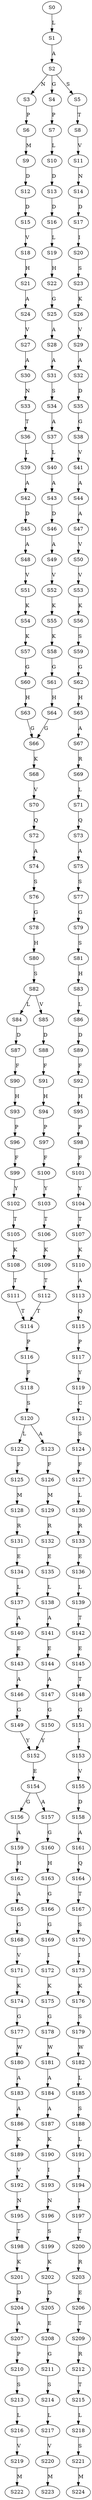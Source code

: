 strict digraph  {
	S0 -> S1 [ label = L ];
	S1 -> S2 [ label = A ];
	S2 -> S3 [ label = N ];
	S2 -> S4 [ label = G ];
	S2 -> S5 [ label = S ];
	S3 -> S6 [ label = P ];
	S4 -> S7 [ label = P ];
	S5 -> S8 [ label = T ];
	S6 -> S9 [ label = M ];
	S7 -> S10 [ label = L ];
	S8 -> S11 [ label = V ];
	S9 -> S12 [ label = D ];
	S10 -> S13 [ label = D ];
	S11 -> S14 [ label = N ];
	S12 -> S15 [ label = D ];
	S13 -> S16 [ label = D ];
	S14 -> S17 [ label = D ];
	S15 -> S18 [ label = V ];
	S16 -> S19 [ label = L ];
	S17 -> S20 [ label = I ];
	S18 -> S21 [ label = H ];
	S19 -> S22 [ label = H ];
	S20 -> S23 [ label = S ];
	S21 -> S24 [ label = A ];
	S22 -> S25 [ label = G ];
	S23 -> S26 [ label = K ];
	S24 -> S27 [ label = V ];
	S25 -> S28 [ label = A ];
	S26 -> S29 [ label = V ];
	S27 -> S30 [ label = A ];
	S28 -> S31 [ label = A ];
	S29 -> S32 [ label = A ];
	S30 -> S33 [ label = N ];
	S31 -> S34 [ label = S ];
	S32 -> S35 [ label = D ];
	S33 -> S36 [ label = T ];
	S34 -> S37 [ label = A ];
	S35 -> S38 [ label = G ];
	S36 -> S39 [ label = L ];
	S37 -> S40 [ label = L ];
	S38 -> S41 [ label = V ];
	S39 -> S42 [ label = A ];
	S40 -> S43 [ label = A ];
	S41 -> S44 [ label = A ];
	S42 -> S45 [ label = D ];
	S43 -> S46 [ label = D ];
	S44 -> S47 [ label = A ];
	S45 -> S48 [ label = A ];
	S46 -> S49 [ label = A ];
	S47 -> S50 [ label = V ];
	S48 -> S51 [ label = V ];
	S49 -> S52 [ label = V ];
	S50 -> S53 [ label = V ];
	S51 -> S54 [ label = K ];
	S52 -> S55 [ label = K ];
	S53 -> S56 [ label = K ];
	S54 -> S57 [ label = K ];
	S55 -> S58 [ label = K ];
	S56 -> S59 [ label = S ];
	S57 -> S60 [ label = G ];
	S58 -> S61 [ label = G ];
	S59 -> S62 [ label = G ];
	S60 -> S63 [ label = H ];
	S61 -> S64 [ label = H ];
	S62 -> S65 [ label = H ];
	S63 -> S66 [ label = G ];
	S64 -> S66 [ label = G ];
	S65 -> S67 [ label = A ];
	S66 -> S68 [ label = K ];
	S67 -> S69 [ label = R ];
	S68 -> S70 [ label = V ];
	S69 -> S71 [ label = L ];
	S70 -> S72 [ label = Q ];
	S71 -> S73 [ label = Q ];
	S72 -> S74 [ label = A ];
	S73 -> S75 [ label = A ];
	S74 -> S76 [ label = S ];
	S75 -> S77 [ label = S ];
	S76 -> S78 [ label = G ];
	S77 -> S79 [ label = G ];
	S78 -> S80 [ label = H ];
	S79 -> S81 [ label = S ];
	S80 -> S82 [ label = S ];
	S81 -> S83 [ label = H ];
	S82 -> S84 [ label = L ];
	S82 -> S85 [ label = V ];
	S83 -> S86 [ label = L ];
	S84 -> S87 [ label = D ];
	S85 -> S88 [ label = D ];
	S86 -> S89 [ label = D ];
	S87 -> S90 [ label = F ];
	S88 -> S91 [ label = F ];
	S89 -> S92 [ label = F ];
	S90 -> S93 [ label = H ];
	S91 -> S94 [ label = H ];
	S92 -> S95 [ label = H ];
	S93 -> S96 [ label = P ];
	S94 -> S97 [ label = P ];
	S95 -> S98 [ label = P ];
	S96 -> S99 [ label = F ];
	S97 -> S100 [ label = F ];
	S98 -> S101 [ label = F ];
	S99 -> S102 [ label = Y ];
	S100 -> S103 [ label = Y ];
	S101 -> S104 [ label = Y ];
	S102 -> S105 [ label = T ];
	S103 -> S106 [ label = T ];
	S104 -> S107 [ label = T ];
	S105 -> S108 [ label = K ];
	S106 -> S109 [ label = K ];
	S107 -> S110 [ label = K ];
	S108 -> S111 [ label = T ];
	S109 -> S112 [ label = T ];
	S110 -> S113 [ label = A ];
	S111 -> S114 [ label = T ];
	S112 -> S114 [ label = T ];
	S113 -> S115 [ label = Q ];
	S114 -> S116 [ label = P ];
	S115 -> S117 [ label = P ];
	S116 -> S118 [ label = F ];
	S117 -> S119 [ label = Y ];
	S118 -> S120 [ label = S ];
	S119 -> S121 [ label = C ];
	S120 -> S122 [ label = L ];
	S120 -> S123 [ label = A ];
	S121 -> S124 [ label = S ];
	S122 -> S125 [ label = F ];
	S123 -> S126 [ label = F ];
	S124 -> S127 [ label = F ];
	S125 -> S128 [ label = M ];
	S126 -> S129 [ label = M ];
	S127 -> S130 [ label = L ];
	S128 -> S131 [ label = R ];
	S129 -> S132 [ label = R ];
	S130 -> S133 [ label = R ];
	S131 -> S134 [ label = E ];
	S132 -> S135 [ label = E ];
	S133 -> S136 [ label = E ];
	S134 -> S137 [ label = L ];
	S135 -> S138 [ label = L ];
	S136 -> S139 [ label = L ];
	S137 -> S140 [ label = A ];
	S138 -> S141 [ label = A ];
	S139 -> S142 [ label = T ];
	S140 -> S143 [ label = E ];
	S141 -> S144 [ label = E ];
	S142 -> S145 [ label = E ];
	S143 -> S146 [ label = A ];
	S144 -> S147 [ label = A ];
	S145 -> S148 [ label = T ];
	S146 -> S149 [ label = G ];
	S147 -> S150 [ label = G ];
	S148 -> S151 [ label = G ];
	S149 -> S152 [ label = Y ];
	S150 -> S152 [ label = Y ];
	S151 -> S153 [ label = I ];
	S152 -> S154 [ label = E ];
	S153 -> S155 [ label = V ];
	S154 -> S156 [ label = G ];
	S154 -> S157 [ label = A ];
	S155 -> S158 [ label = D ];
	S156 -> S159 [ label = A ];
	S157 -> S160 [ label = G ];
	S158 -> S161 [ label = A ];
	S159 -> S162 [ label = H ];
	S160 -> S163 [ label = H ];
	S161 -> S164 [ label = Q ];
	S162 -> S165 [ label = A ];
	S163 -> S166 [ label = G ];
	S164 -> S167 [ label = T ];
	S165 -> S168 [ label = G ];
	S166 -> S169 [ label = G ];
	S167 -> S170 [ label = S ];
	S168 -> S171 [ label = V ];
	S169 -> S172 [ label = I ];
	S170 -> S173 [ label = I ];
	S171 -> S174 [ label = K ];
	S172 -> S175 [ label = K ];
	S173 -> S176 [ label = K ];
	S174 -> S177 [ label = G ];
	S175 -> S178 [ label = G ];
	S176 -> S179 [ label = S ];
	S177 -> S180 [ label = W ];
	S178 -> S181 [ label = W ];
	S179 -> S182 [ label = W ];
	S180 -> S183 [ label = A ];
	S181 -> S184 [ label = A ];
	S182 -> S185 [ label = L ];
	S183 -> S186 [ label = A ];
	S184 -> S187 [ label = A ];
	S185 -> S188 [ label = S ];
	S186 -> S189 [ label = K ];
	S187 -> S190 [ label = K ];
	S188 -> S191 [ label = L ];
	S189 -> S192 [ label = V ];
	S190 -> S193 [ label = I ];
	S191 -> S194 [ label = I ];
	S192 -> S195 [ label = N ];
	S193 -> S196 [ label = N ];
	S194 -> S197 [ label = I ];
	S195 -> S198 [ label = T ];
	S196 -> S199 [ label = S ];
	S197 -> S200 [ label = T ];
	S198 -> S201 [ label = K ];
	S199 -> S202 [ label = K ];
	S200 -> S203 [ label = R ];
	S201 -> S204 [ label = D ];
	S202 -> S205 [ label = D ];
	S203 -> S206 [ label = E ];
	S204 -> S207 [ label = A ];
	S205 -> S208 [ label = E ];
	S206 -> S209 [ label = T ];
	S207 -> S210 [ label = P ];
	S208 -> S211 [ label = G ];
	S209 -> S212 [ label = R ];
	S210 -> S213 [ label = S ];
	S211 -> S214 [ label = S ];
	S212 -> S215 [ label = T ];
	S213 -> S216 [ label = L ];
	S214 -> S217 [ label = L ];
	S215 -> S218 [ label = L ];
	S216 -> S219 [ label = V ];
	S217 -> S220 [ label = V ];
	S218 -> S221 [ label = S ];
	S219 -> S222 [ label = M ];
	S220 -> S223 [ label = M ];
	S221 -> S224 [ label = M ];
}
